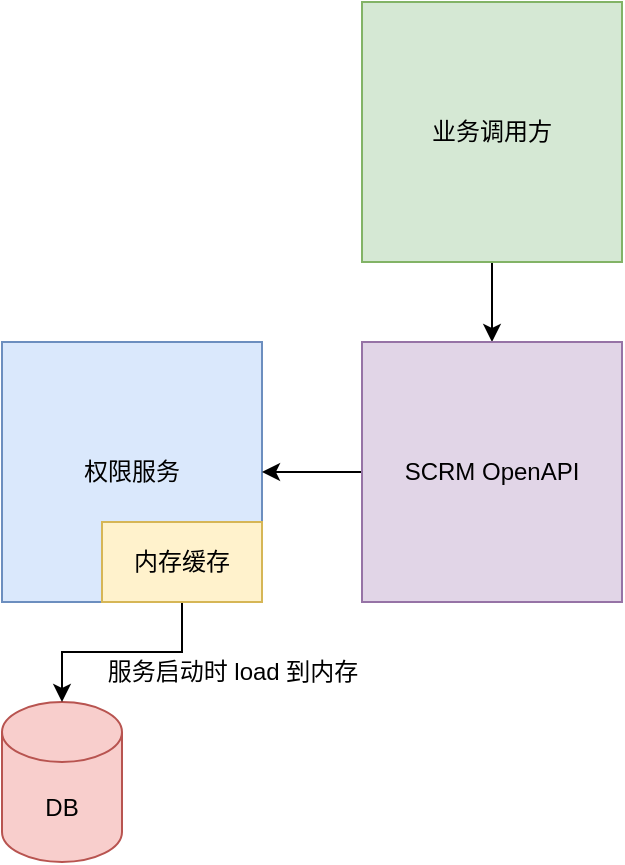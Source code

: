 <mxfile version="21.0.2" type="github">
  <diagram name="第 1 页" id="pdHB1KwC9OdD0lzzkn8h">
    <mxGraphModel dx="954" dy="648" grid="1" gridSize="10" guides="1" tooltips="1" connect="1" arrows="1" fold="1" page="1" pageScale="1" pageWidth="827" pageHeight="1169" math="0" shadow="0">
      <root>
        <mxCell id="0" />
        <mxCell id="1" parent="0" />
        <mxCell id="3epgwcAaoq6Mlc2vSQ9l-6" value="" style="edgeStyle=orthogonalEdgeStyle;rounded=0;orthogonalLoop=1;jettySize=auto;html=1;" edge="1" parent="1" source="3epgwcAaoq6Mlc2vSQ9l-2" target="3epgwcAaoq6Mlc2vSQ9l-4">
          <mxGeometry relative="1" as="geometry" />
        </mxCell>
        <mxCell id="3epgwcAaoq6Mlc2vSQ9l-2" value="业务调用方" style="whiteSpace=wrap;html=1;aspect=fixed;fillColor=#d5e8d4;strokeColor=#82b366;" vertex="1" parent="1">
          <mxGeometry x="300" y="90" width="130" height="130" as="geometry" />
        </mxCell>
        <mxCell id="3epgwcAaoq6Mlc2vSQ9l-3" value="权限服务" style="whiteSpace=wrap;html=1;aspect=fixed;fillColor=#dae8fc;strokeColor=#6c8ebf;" vertex="1" parent="1">
          <mxGeometry x="120" y="260" width="130" height="130" as="geometry" />
        </mxCell>
        <mxCell id="3epgwcAaoq6Mlc2vSQ9l-5" style="edgeStyle=orthogonalEdgeStyle;rounded=0;orthogonalLoop=1;jettySize=auto;html=1;entryX=1;entryY=0.5;entryDx=0;entryDy=0;" edge="1" parent="1" source="3epgwcAaoq6Mlc2vSQ9l-4" target="3epgwcAaoq6Mlc2vSQ9l-3">
          <mxGeometry relative="1" as="geometry" />
        </mxCell>
        <mxCell id="3epgwcAaoq6Mlc2vSQ9l-4" value="SCRM OpenAPI" style="whiteSpace=wrap;html=1;aspect=fixed;fillColor=#e1d5e7;strokeColor=#9673a6;" vertex="1" parent="1">
          <mxGeometry x="300" y="260" width="130" height="130" as="geometry" />
        </mxCell>
        <mxCell id="3epgwcAaoq6Mlc2vSQ9l-7" value="DB" style="shape=cylinder3;whiteSpace=wrap;html=1;boundedLbl=1;backgroundOutline=1;size=15;fillColor=#f8cecc;strokeColor=#b85450;" vertex="1" parent="1">
          <mxGeometry x="120" y="440" width="60" height="80" as="geometry" />
        </mxCell>
        <mxCell id="3epgwcAaoq6Mlc2vSQ9l-10" style="edgeStyle=orthogonalEdgeStyle;rounded=0;orthogonalLoop=1;jettySize=auto;html=1;" edge="1" parent="1" source="3epgwcAaoq6Mlc2vSQ9l-9" target="3epgwcAaoq6Mlc2vSQ9l-7">
          <mxGeometry relative="1" as="geometry" />
        </mxCell>
        <mxCell id="3epgwcAaoq6Mlc2vSQ9l-9" value="内存缓存" style="rounded=0;whiteSpace=wrap;html=1;fillColor=#fff2cc;strokeColor=#d6b656;" vertex="1" parent="1">
          <mxGeometry x="170" y="350" width="80" height="40" as="geometry" />
        </mxCell>
        <mxCell id="3epgwcAaoq6Mlc2vSQ9l-11" value="服务启动时 load 到内存" style="text;html=1;align=center;verticalAlign=middle;resizable=0;points=[];autosize=1;strokeColor=none;fillColor=none;" vertex="1" parent="1">
          <mxGeometry x="160" y="410" width="150" height="30" as="geometry" />
        </mxCell>
      </root>
    </mxGraphModel>
  </diagram>
</mxfile>
